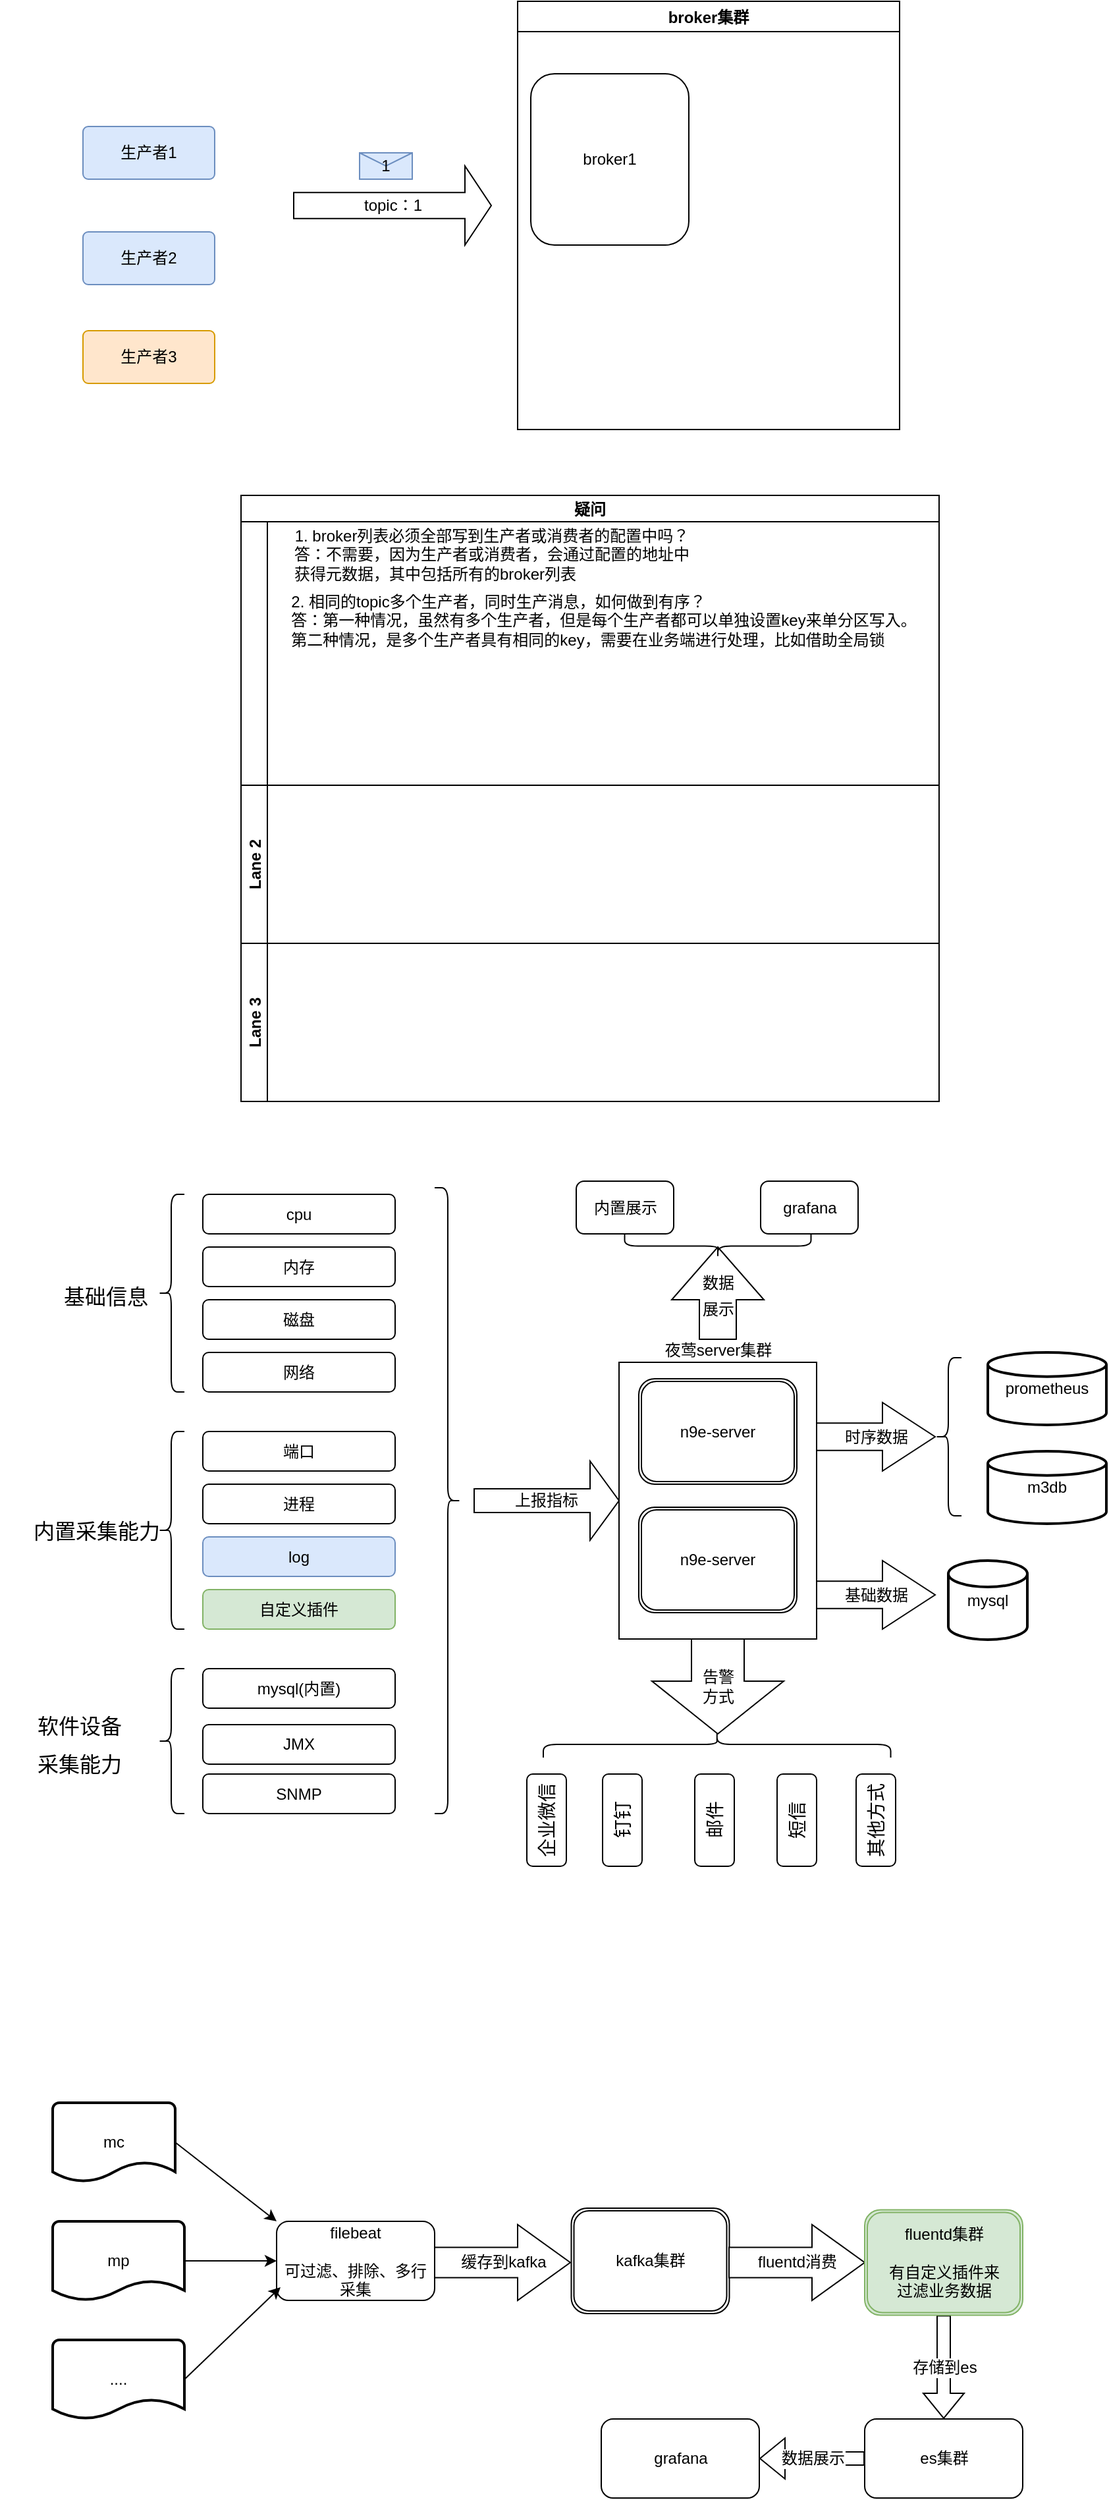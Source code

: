 <mxfile version="15.5.1" type="github">
  <diagram id="Hw2IK7ok40k7nLGpnW4U" name="第 1 页">
    <mxGraphModel dx="1840" dy="697" grid="1" gridSize="10" guides="1" tooltips="1" connect="1" arrows="1" fold="1" page="1" pageScale="1" pageWidth="827" pageHeight="1169" math="0" shadow="0">
      <root>
        <mxCell id="0" />
        <mxCell id="1" parent="0" />
        <mxCell id="-IGQx0JixpStEkoeapdc-1" value="1" style="shape=message;html=1;whiteSpace=wrap;html=1;outlineConnect=0;fillColor=#dae8fc;strokeColor=#6c8ebf;movable=1;resizable=1;rotatable=1;deletable=1;editable=1;connectable=1;" parent="1" vertex="1">
          <mxGeometry x="260" y="410" width="40" height="20" as="geometry" />
        </mxCell>
        <mxCell id="-IGQx0JixpStEkoeapdc-2" value="topic：1" style="html=1;shadow=0;dashed=0;align=center;verticalAlign=middle;shape=mxgraph.arrows2.arrow;dy=0.67;dx=20;notch=0;movable=1;resizable=1;rotatable=1;deletable=1;editable=1;connectable=1;" parent="1" vertex="1">
          <mxGeometry x="210" y="420" width="150" height="60" as="geometry" />
        </mxCell>
        <mxCell id="-IGQx0JixpStEkoeapdc-3" value="生产者1" style="rounded=1;arcSize=10;whiteSpace=wrap;html=1;align=center;fillColor=#dae8fc;strokeColor=#6c8ebf;" parent="1" vertex="1">
          <mxGeometry x="50" y="390" width="100" height="40" as="geometry" />
        </mxCell>
        <mxCell id="-IGQx0JixpStEkoeapdc-4" value="生产者2" style="rounded=1;arcSize=10;whiteSpace=wrap;html=1;align=center;fillColor=#dae8fc;strokeColor=#6c8ebf;" parent="1" vertex="1">
          <mxGeometry x="50" y="470" width="100" height="40" as="geometry" />
        </mxCell>
        <mxCell id="-IGQx0JixpStEkoeapdc-5" value="生产者3" style="rounded=1;arcSize=10;whiteSpace=wrap;html=1;align=center;fillColor=#ffe6cc;strokeColor=#d79b00;" parent="1" vertex="1">
          <mxGeometry x="50" y="545" width="100" height="40" as="geometry" />
        </mxCell>
        <mxCell id="-IGQx0JixpStEkoeapdc-6" value="疑问" style="swimlane;childLayout=stackLayout;resizeParent=1;resizeParentMax=0;horizontal=1;startSize=20;horizontalStack=0;" parent="1" vertex="1">
          <mxGeometry x="170" y="670" width="530" height="460" as="geometry" />
        </mxCell>
        <mxCell id="-IGQx0JixpStEkoeapdc-7" value="" style="swimlane;startSize=20;horizontal=0;" parent="-IGQx0JixpStEkoeapdc-6" vertex="1">
          <mxGeometry y="20" width="530" height="200" as="geometry">
            <mxRectangle y="20" width="480" height="40" as="alternateBounds" />
          </mxGeometry>
        </mxCell>
        <mxCell id="-IGQx0JixpStEkoeapdc-10" value="1. broker列表必须全部写到生产者或消费者的配置中吗？&lt;br&gt;&lt;div style=&quot;text-align: left&quot;&gt;&lt;span&gt;答：不需要，因为生产者或消费者，会通过配置的地址中&lt;/span&gt;&lt;/div&gt;&lt;div style=&quot;text-align: left&quot;&gt;&lt;span&gt;获得元数据，其中包括所有的broker列表&lt;/span&gt;&lt;/div&gt;" style="text;html=1;align=center;verticalAlign=middle;resizable=0;points=[];autosize=1;strokeColor=none;fillColor=none;" parent="-IGQx0JixpStEkoeapdc-7" vertex="1">
          <mxGeometry x="30" width="320" height="50" as="geometry" />
        </mxCell>
        <mxCell id="-IGQx0JixpStEkoeapdc-11" value="&lt;div style=&quot;text-align: left&quot;&gt;&lt;span&gt;2. 相同的topic多个生产者，同时生产消息，如何做到有序？&lt;/span&gt;&lt;/div&gt;&lt;div style=&quot;text-align: left&quot;&gt;&lt;span&gt;答：第一种情况，虽然有多个生产者，但是每个生产者都可以单独设置key来单分区写入。&lt;/span&gt;&lt;/div&gt;&lt;div style=&quot;text-align: left&quot;&gt;&lt;span&gt;第二种情况，是多个生产者具有相同的key，需要在业务端进行处理，比如借助全局锁&lt;/span&gt;&lt;/div&gt;" style="text;html=1;align=center;verticalAlign=middle;resizable=0;points=[];autosize=1;strokeColor=none;fillColor=none;" parent="-IGQx0JixpStEkoeapdc-7" vertex="1">
          <mxGeometry x="30" y="50" width="490" height="50" as="geometry" />
        </mxCell>
        <mxCell id="-IGQx0JixpStEkoeapdc-8" value="Lane 2" style="swimlane;startSize=20;horizontal=0;" parent="-IGQx0JixpStEkoeapdc-6" vertex="1">
          <mxGeometry y="220" width="530" height="120" as="geometry" />
        </mxCell>
        <mxCell id="-IGQx0JixpStEkoeapdc-9" value="Lane 3" style="swimlane;startSize=20;horizontal=0;" parent="-IGQx0JixpStEkoeapdc-6" vertex="1">
          <mxGeometry y="340" width="530" height="120" as="geometry" />
        </mxCell>
        <mxCell id="9vsc2cy2VzVOIzII8Pbb-2" value="broker集群" style="swimlane;align=center;" parent="1" vertex="1">
          <mxGeometry x="380" y="295" width="290" height="325" as="geometry" />
        </mxCell>
        <mxCell id="9vsc2cy2VzVOIzII8Pbb-3" value="broker1" style="rounded=1;whiteSpace=wrap;html=1;align=center;" parent="1" vertex="1">
          <mxGeometry x="390" y="350" width="120" height="130" as="geometry" />
        </mxCell>
        <mxCell id="9vsc2cy2VzVOIzII8Pbb-4" value="" style="shape=curlyBracket;whiteSpace=wrap;html=1;rounded=1;align=center;" parent="1" vertex="1">
          <mxGeometry x="107" y="1200.5" width="20" height="150" as="geometry" />
        </mxCell>
        <mxCell id="9vsc2cy2VzVOIzII8Pbb-6" value="cpu" style="whiteSpace=wrap;html=1;rounded=1;" parent="1" vertex="1">
          <mxGeometry x="141" y="1200.5" width="146" height="30" as="geometry" />
        </mxCell>
        <mxCell id="9vsc2cy2VzVOIzII8Pbb-8" value="内存" style="whiteSpace=wrap;html=1;rounded=1;" parent="1" vertex="1">
          <mxGeometry x="141" y="1240.5" width="146" height="30" as="geometry" />
        </mxCell>
        <mxCell id="9vsc2cy2VzVOIzII8Pbb-9" value="磁盘" style="whiteSpace=wrap;html=1;rounded=1;" parent="1" vertex="1">
          <mxGeometry x="141" y="1280.5" width="146" height="30" as="geometry" />
        </mxCell>
        <mxCell id="9vsc2cy2VzVOIzII8Pbb-10" value="&lt;span style=&quot;font-weight: normal&quot;&gt;&lt;font style=&quot;font-size: 16px&quot;&gt;基础信息&lt;/font&gt;&lt;/span&gt;" style="text;strokeColor=none;fillColor=none;html=1;fontSize=24;fontStyle=1;verticalAlign=middle;align=center;" parent="1" vertex="1">
          <mxGeometry x="17" y="1255.5" width="100" height="40" as="geometry" />
        </mxCell>
        <mxCell id="9vsc2cy2VzVOIzII8Pbb-11" value="网络" style="whiteSpace=wrap;html=1;rounded=1;" parent="1" vertex="1">
          <mxGeometry x="141" y="1320.5" width="146" height="30" as="geometry" />
        </mxCell>
        <mxCell id="9vsc2cy2VzVOIzII8Pbb-12" value="&lt;span style=&quot;font-weight: normal&quot;&gt;&lt;font style=&quot;font-size: 16px&quot;&gt;内置采集能力&lt;/font&gt;&lt;/span&gt;" style="text;strokeColor=none;fillColor=none;html=1;fontSize=24;fontStyle=1;verticalAlign=middle;align=center;" parent="1" vertex="1">
          <mxGeometry y="1438" width="120" height="32" as="geometry" />
        </mxCell>
        <mxCell id="9vsc2cy2VzVOIzII8Pbb-13" value="" style="shape=curlyBracket;whiteSpace=wrap;html=1;rounded=1;align=center;" parent="1" vertex="1">
          <mxGeometry x="107" y="1380.5" width="20" height="150" as="geometry" />
        </mxCell>
        <mxCell id="9vsc2cy2VzVOIzII8Pbb-14" value="端口" style="whiteSpace=wrap;html=1;rounded=1;" parent="1" vertex="1">
          <mxGeometry x="141" y="1380.5" width="146" height="30" as="geometry" />
        </mxCell>
        <mxCell id="9vsc2cy2VzVOIzII8Pbb-15" value="进程" style="whiteSpace=wrap;html=1;rounded=1;" parent="1" vertex="1">
          <mxGeometry x="141" y="1420.5" width="146" height="30" as="geometry" />
        </mxCell>
        <mxCell id="9vsc2cy2VzVOIzII8Pbb-16" value="log" style="whiteSpace=wrap;html=1;rounded=1;fillColor=#dae8fc;strokeColor=#6c8ebf;" parent="1" vertex="1">
          <mxGeometry x="141" y="1460.5" width="146" height="30" as="geometry" />
        </mxCell>
        <mxCell id="9vsc2cy2VzVOIzII8Pbb-17" value="自定义插件" style="whiteSpace=wrap;html=1;rounded=1;fillColor=#d5e8d4;strokeColor=#82b366;" parent="1" vertex="1">
          <mxGeometry x="141" y="1500.5" width="146" height="30" as="geometry" />
        </mxCell>
        <mxCell id="9vsc2cy2VzVOIzII8Pbb-18" value="&lt;span style=&quot;font-weight: normal ; font-size: 16px&quot;&gt;软件设备&lt;br&gt;采集能力&lt;/span&gt;" style="text;strokeColor=none;fillColor=none;html=1;fontSize=24;fontStyle=1;verticalAlign=middle;align=center;" parent="1" vertex="1">
          <mxGeometry x="-13" y="1583" width="120" height="65" as="geometry" />
        </mxCell>
        <mxCell id="9vsc2cy2VzVOIzII8Pbb-19" value="" style="shape=curlyBracket;whiteSpace=wrap;html=1;rounded=1;align=center;" parent="1" vertex="1">
          <mxGeometry x="107" y="1560.5" width="20" height="110" as="geometry" />
        </mxCell>
        <mxCell id="9vsc2cy2VzVOIzII8Pbb-20" value="mysql(内置)" style="whiteSpace=wrap;html=1;rounded=1;" parent="1" vertex="1">
          <mxGeometry x="141" y="1560.5" width="146" height="30" as="geometry" />
        </mxCell>
        <mxCell id="9vsc2cy2VzVOIzII8Pbb-21" value="JMX" style="whiteSpace=wrap;html=1;rounded=1;" parent="1" vertex="1">
          <mxGeometry x="141" y="1603" width="146" height="30" as="geometry" />
        </mxCell>
        <mxCell id="9vsc2cy2VzVOIzII8Pbb-22" value="SNMP" style="whiteSpace=wrap;html=1;rounded=1;" parent="1" vertex="1">
          <mxGeometry x="141" y="1640.5" width="146" height="30" as="geometry" />
        </mxCell>
        <mxCell id="9vsc2cy2VzVOIzII8Pbb-23" value="" style="shape=curlyBracket;whiteSpace=wrap;html=1;rounded=1;flipH=1;align=center;" parent="1" vertex="1">
          <mxGeometry x="317" y="1195.5" width="20" height="475" as="geometry" />
        </mxCell>
        <mxCell id="9vsc2cy2VzVOIzII8Pbb-24" value="上报指标" style="shape=singleArrow;whiteSpace=wrap;html=1;align=center;" parent="1" vertex="1">
          <mxGeometry x="347" y="1403" width="110" height="60" as="geometry" />
        </mxCell>
        <mxCell id="9vsc2cy2VzVOIzII8Pbb-25" value="夜莺server集群" style="verticalLabelPosition=top;verticalAlign=bottom;html=1;shape=mxgraph.basic.rect;fillColor2=none;strokeWidth=1;size=20;indent=5;labelPosition=center;align=center;" parent="1" vertex="1">
          <mxGeometry x="457" y="1328" width="150" height="210" as="geometry" />
        </mxCell>
        <mxCell id="9vsc2cy2VzVOIzII8Pbb-26" value="" style="shape=curlyBracket;whiteSpace=wrap;html=1;rounded=1;align=center;rotation=90;" parent="1" vertex="1">
          <mxGeometry x="521.38" y="1486.13" width="20" height="263.75" as="geometry" />
        </mxCell>
        <mxCell id="_ushDdjgcCsxqVEZmOoj-1" value="n9e-server" style="shape=ext;double=1;rounded=1;whiteSpace=wrap;html=1;" vertex="1" parent="1">
          <mxGeometry x="472" y="1340.5" width="120" height="80" as="geometry" />
        </mxCell>
        <mxCell id="_ushDdjgcCsxqVEZmOoj-2" value="n9e-server" style="shape=ext;double=1;rounded=1;whiteSpace=wrap;html=1;" vertex="1" parent="1">
          <mxGeometry x="472" y="1438" width="120" height="80" as="geometry" />
        </mxCell>
        <mxCell id="_ushDdjgcCsxqVEZmOoj-4" value="基础数据" style="html=1;shadow=0;dashed=0;align=center;verticalAlign=middle;shape=mxgraph.arrows2.arrow;dy=0.6;dx=40;notch=0;" vertex="1" parent="1">
          <mxGeometry x="607" y="1478.5" width="90" height="52" as="geometry" />
        </mxCell>
        <mxCell id="_ushDdjgcCsxqVEZmOoj-5" value="mysql" style="strokeWidth=2;html=1;shape=mxgraph.flowchart.database;whiteSpace=wrap;" vertex="1" parent="1">
          <mxGeometry x="707" y="1478.5" width="60" height="60" as="geometry" />
        </mxCell>
        <mxCell id="_ushDdjgcCsxqVEZmOoj-6" value="时序数据" style="html=1;shadow=0;dashed=0;align=center;verticalAlign=middle;shape=mxgraph.arrows2.arrow;dy=0.6;dx=40;notch=0;" vertex="1" parent="1">
          <mxGeometry x="607" y="1358.5" width="90" height="52" as="geometry" />
        </mxCell>
        <mxCell id="_ushDdjgcCsxqVEZmOoj-7" value="" style="shape=curlyBracket;whiteSpace=wrap;html=1;rounded=1;" vertex="1" parent="1">
          <mxGeometry x="697" y="1324.5" width="20" height="120" as="geometry" />
        </mxCell>
        <mxCell id="_ushDdjgcCsxqVEZmOoj-8" value="prometheus" style="strokeWidth=2;html=1;shape=mxgraph.flowchart.database;whiteSpace=wrap;" vertex="1" parent="1">
          <mxGeometry x="737" y="1320.5" width="90" height="55" as="geometry" />
        </mxCell>
        <mxCell id="_ushDdjgcCsxqVEZmOoj-9" value="m3db" style="strokeWidth=2;html=1;shape=mxgraph.flowchart.database;whiteSpace=wrap;" vertex="1" parent="1">
          <mxGeometry x="737" y="1395.5" width="90" height="55" as="geometry" />
        </mxCell>
        <mxCell id="_ushDdjgcCsxqVEZmOoj-10" value="告警&lt;br&gt;方式" style="html=1;shadow=0;dashed=0;align=center;verticalAlign=middle;shape=mxgraph.arrows2.arrow;dy=0.6;dx=40;direction=south;notch=0;" vertex="1" parent="1">
          <mxGeometry x="482" y="1538" width="100" height="72" as="geometry" />
        </mxCell>
        <mxCell id="_ushDdjgcCsxqVEZmOoj-14" value="企业微信" style="rounded=1;whiteSpace=wrap;html=1;fontSize=14;rotation=-90;" vertex="1" parent="1">
          <mxGeometry x="367" y="1660.5" width="70" height="30" as="geometry" />
        </mxCell>
        <mxCell id="_ushDdjgcCsxqVEZmOoj-15" value="邮件" style="rounded=1;whiteSpace=wrap;html=1;fontSize=14;rotation=-90;" vertex="1" parent="1">
          <mxGeometry x="494.5" y="1660.5" width="70" height="30" as="geometry" />
        </mxCell>
        <mxCell id="_ushDdjgcCsxqVEZmOoj-16" value="钉钉" style="rounded=1;whiteSpace=wrap;html=1;fontSize=14;rotation=-90;" vertex="1" parent="1">
          <mxGeometry x="424.5" y="1660.5" width="70" height="30" as="geometry" />
        </mxCell>
        <mxCell id="_ushDdjgcCsxqVEZmOoj-17" value="短信" style="rounded=1;whiteSpace=wrap;html=1;fontSize=14;rotation=-90;" vertex="1" parent="1">
          <mxGeometry x="557" y="1660.5" width="70" height="30" as="geometry" />
        </mxCell>
        <mxCell id="_ushDdjgcCsxqVEZmOoj-18" value="其他方式" style="rounded=1;whiteSpace=wrap;html=1;fontSize=14;rotation=-90;" vertex="1" parent="1">
          <mxGeometry x="617" y="1660.5" width="70" height="30" as="geometry" />
        </mxCell>
        <mxCell id="_ushDdjgcCsxqVEZmOoj-19" value="&lt;font style=&quot;font-size: 12px&quot;&gt;数据&lt;br&gt;展示&lt;/font&gt;" style="html=1;shadow=0;dashed=0;align=center;verticalAlign=middle;shape=mxgraph.arrows2.arrow;dy=0.6;dx=40;direction=north;notch=0;fontSize=16;" vertex="1" parent="1">
          <mxGeometry x="497" y="1240.5" width="70" height="70" as="geometry" />
        </mxCell>
        <mxCell id="_ushDdjgcCsxqVEZmOoj-20" value="" style="shape=curlyBracket;whiteSpace=wrap;html=1;rounded=1;flipH=1;fontSize=12;rotation=90;size=0.5;" vertex="1" parent="1">
          <mxGeometry x="523.25" y="1169" width="17.5" height="141.5" as="geometry" />
        </mxCell>
        <mxCell id="_ushDdjgcCsxqVEZmOoj-22" value="内置展示" style="rounded=1;whiteSpace=wrap;html=1;fontSize=12;" vertex="1" parent="1">
          <mxGeometry x="424.5" y="1190.5" width="74" height="40" as="geometry" />
        </mxCell>
        <mxCell id="_ushDdjgcCsxqVEZmOoj-24" value="grafana" style="rounded=1;whiteSpace=wrap;html=1;fontSize=12;" vertex="1" parent="1">
          <mxGeometry x="564.5" y="1190.5" width="74" height="40" as="geometry" />
        </mxCell>
        <mxCell id="_ushDdjgcCsxqVEZmOoj-25" value="mc" style="strokeWidth=2;html=1;shape=mxgraph.flowchart.document2;whiteSpace=wrap;size=0.25;fontSize=12;" vertex="1" parent="1">
          <mxGeometry x="27" y="1890" width="93" height="60" as="geometry" />
        </mxCell>
        <mxCell id="_ushDdjgcCsxqVEZmOoj-26" value="mp" style="strokeWidth=2;html=1;shape=mxgraph.flowchart.document2;whiteSpace=wrap;size=0.25;fontSize=12;" vertex="1" parent="1">
          <mxGeometry x="27" y="1980" width="100" height="60" as="geometry" />
        </mxCell>
        <mxCell id="_ushDdjgcCsxqVEZmOoj-27" value="...." style="strokeWidth=2;html=1;shape=mxgraph.flowchart.document2;whiteSpace=wrap;size=0.25;fontSize=12;" vertex="1" parent="1">
          <mxGeometry x="27" y="2070" width="100" height="60" as="geometry" />
        </mxCell>
        <mxCell id="_ushDdjgcCsxqVEZmOoj-28" value="filebeat&lt;br&gt;&lt;br&gt;可过滤、排除、多行采集" style="rounded=1;whiteSpace=wrap;html=1;fontSize=12;" vertex="1" parent="1">
          <mxGeometry x="197" y="1980" width="120" height="60" as="geometry" />
        </mxCell>
        <mxCell id="_ushDdjgcCsxqVEZmOoj-32" value="" style="endArrow=classic;html=1;rounded=0;fontSize=12;entryX=0;entryY=0;entryDx=0;entryDy=0;exitX=1;exitY=0.5;exitDx=0;exitDy=0;exitPerimeter=0;" edge="1" parent="1">
          <mxGeometry width="50" height="50" relative="1" as="geometry">
            <mxPoint x="120" y="1920" as="sourcePoint" />
            <mxPoint x="197" y="1980" as="targetPoint" />
          </mxGeometry>
        </mxCell>
        <mxCell id="_ushDdjgcCsxqVEZmOoj-33" value="" style="endArrow=classic;html=1;rounded=0;fontSize=12;entryX=0;entryY=0.5;entryDx=0;entryDy=0;exitX=1;exitY=0.5;exitDx=0;exitDy=0;exitPerimeter=0;" edge="1" parent="1" source="_ushDdjgcCsxqVEZmOoj-26" target="_ushDdjgcCsxqVEZmOoj-28">
          <mxGeometry width="50" height="50" relative="1" as="geometry">
            <mxPoint x="127" y="2000" as="sourcePoint" />
            <mxPoint x="204" y="2060" as="targetPoint" />
          </mxGeometry>
        </mxCell>
        <mxCell id="_ushDdjgcCsxqVEZmOoj-34" value="" style="endArrow=classic;html=1;rounded=0;fontSize=12;entryX=0.025;entryY=0.833;entryDx=0;entryDy=0;exitX=1;exitY=0.5;exitDx=0;exitDy=0;exitPerimeter=0;entryPerimeter=0;" edge="1" parent="1" source="_ushDdjgcCsxqVEZmOoj-27" target="_ushDdjgcCsxqVEZmOoj-28">
          <mxGeometry width="50" height="50" relative="1" as="geometry">
            <mxPoint x="140" y="1940" as="sourcePoint" />
            <mxPoint x="217" y="2000" as="targetPoint" />
          </mxGeometry>
        </mxCell>
        <mxCell id="_ushDdjgcCsxqVEZmOoj-35" value="缓存到kafka" style="html=1;shadow=0;dashed=0;align=center;verticalAlign=middle;shape=mxgraph.arrows2.arrow;dy=0.6;dx=40;notch=0;fontSize=12;" vertex="1" parent="1">
          <mxGeometry x="317" y="1982.5" width="103" height="57.5" as="geometry" />
        </mxCell>
        <mxCell id="_ushDdjgcCsxqVEZmOoj-37" value="kafka集群" style="shape=ext;double=1;rounded=1;whiteSpace=wrap;html=1;fontSize=12;" vertex="1" parent="1">
          <mxGeometry x="420.75" y="1970" width="120" height="80" as="geometry" />
        </mxCell>
        <mxCell id="_ushDdjgcCsxqVEZmOoj-38" value="fluentd消费" style="html=1;shadow=0;dashed=0;align=center;verticalAlign=middle;shape=mxgraph.arrows2.arrow;dy=0.6;dx=40;notch=0;fontSize=12;" vertex="1" parent="1">
          <mxGeometry x="540.5" y="1982.5" width="103" height="57.5" as="geometry" />
        </mxCell>
        <mxCell id="_ushDdjgcCsxqVEZmOoj-44" value="存储到es" style="edgeStyle=orthogonalEdgeStyle;shape=flexArrow;rounded=0;orthogonalLoop=1;jettySize=auto;html=1;fontSize=12;" edge="1" parent="1" source="_ushDdjgcCsxqVEZmOoj-39" target="_ushDdjgcCsxqVEZmOoj-43">
          <mxGeometry relative="1" as="geometry" />
        </mxCell>
        <mxCell id="_ushDdjgcCsxqVEZmOoj-39" value="fluentd集群&lt;br&gt;&lt;br&gt;有自定义插件来&lt;br&gt;过滤业务数据" style="shape=ext;double=1;rounded=1;whiteSpace=wrap;html=1;fontSize=12;fillColor=#d5e8d4;strokeColor=#82b366;" vertex="1" parent="1">
          <mxGeometry x="643.5" y="1971.25" width="120" height="80" as="geometry" />
        </mxCell>
        <mxCell id="_ushDdjgcCsxqVEZmOoj-46" value="数据展示" style="edgeStyle=orthogonalEdgeStyle;shape=flexArrow;rounded=0;orthogonalLoop=1;jettySize=auto;html=1;fontSize=12;" edge="1" parent="1" source="_ushDdjgcCsxqVEZmOoj-43" target="_ushDdjgcCsxqVEZmOoj-45">
          <mxGeometry relative="1" as="geometry" />
        </mxCell>
        <mxCell id="_ushDdjgcCsxqVEZmOoj-43" value="es集群" style="whiteSpace=wrap;html=1;rounded=1;" vertex="1" parent="1">
          <mxGeometry x="643.5" y="2130" width="120" height="60" as="geometry" />
        </mxCell>
        <mxCell id="_ushDdjgcCsxqVEZmOoj-45" value="grafana" style="whiteSpace=wrap;html=1;rounded=1;" vertex="1" parent="1">
          <mxGeometry x="443.5" y="2130" width="120" height="60" as="geometry" />
        </mxCell>
      </root>
    </mxGraphModel>
  </diagram>
</mxfile>
